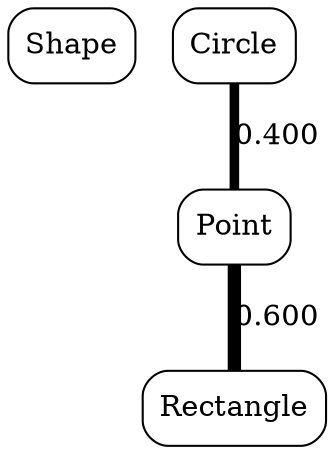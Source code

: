 graph CouplingTP2 {
  node [shape=box,style=rounded];
  "Shape";
  "Point";
  "Rectangle";
  "Circle";
  "Circle" -- "Point" [label="0.400", penwidth=4.60];
  "Point" -- "Rectangle" [label="0.600", penwidth=6.40];
}
